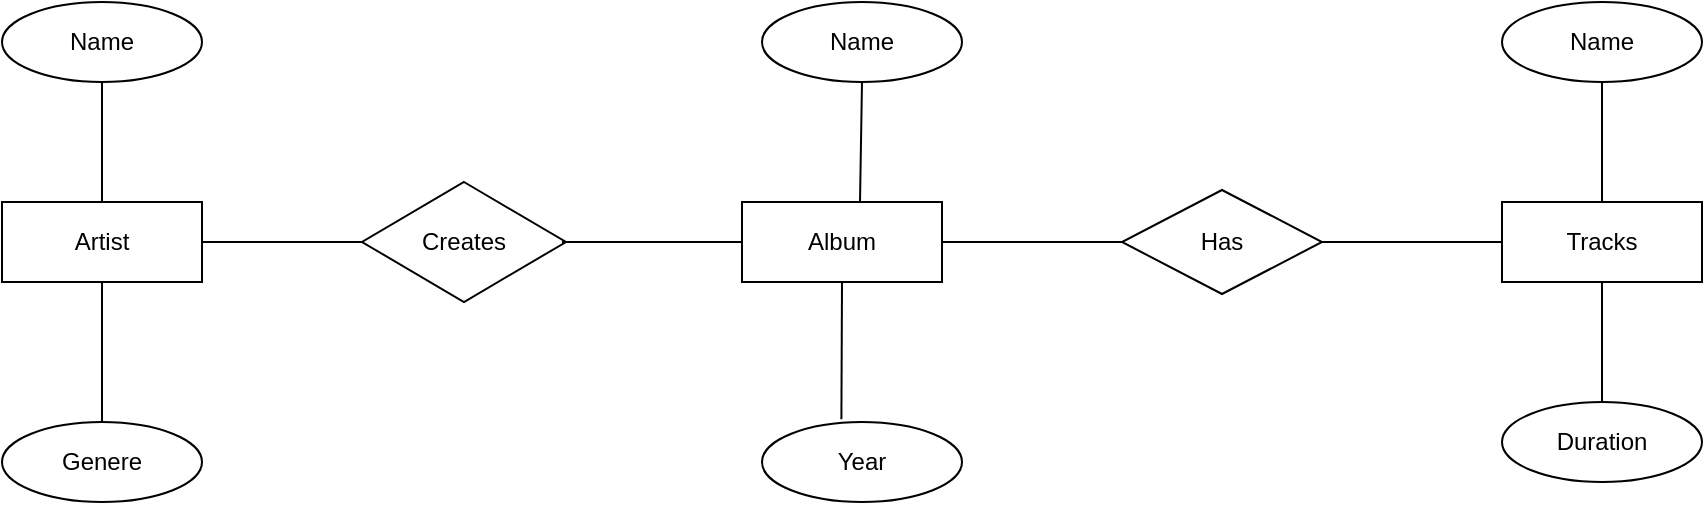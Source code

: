 <mxfile version="21.0.6" type="device"><diagram id="R2lEEEUBdFMjLlhIrx00" name="Page-1"><mxGraphModel dx="1190" dy="686" grid="1" gridSize="10" guides="1" tooltips="1" connect="1" arrows="1" fold="1" page="1" pageScale="1" pageWidth="850" pageHeight="1100" math="0" shadow="0" extFonts="Permanent Marker^https://fonts.googleapis.com/css?family=Permanent+Marker"><root><mxCell id="0"/><mxCell id="1" parent="0"/><mxCell id="Oc3xKjDqATOMQoofK9Hw-1" value="Tracks" style="whiteSpace=wrap;html=1;align=center;" vertex="1" parent="1"><mxGeometry x="860" y="360" width="100" height="40" as="geometry"/></mxCell><mxCell id="Oc3xKjDqATOMQoofK9Hw-2" value="Artist" style="whiteSpace=wrap;html=1;align=center;" vertex="1" parent="1"><mxGeometry x="110" y="360" width="100" height="40" as="geometry"/></mxCell><mxCell id="Oc3xKjDqATOMQoofK9Hw-3" value="Album" style="whiteSpace=wrap;html=1;align=center;" vertex="1" parent="1"><mxGeometry x="480" y="360" width="100" height="40" as="geometry"/></mxCell><mxCell id="Oc3xKjDqATOMQoofK9Hw-13" value="Creates" style="shape=rhombus;perimeter=rhombusPerimeter;whiteSpace=wrap;html=1;align=center;" vertex="1" parent="1"><mxGeometry x="290" y="350" width="102" height="60" as="geometry"/></mxCell><mxCell id="Oc3xKjDqATOMQoofK9Hw-18" value="Has" style="shape=rhombus;perimeter=rhombusPerimeter;whiteSpace=wrap;html=1;align=center;" vertex="1" parent="1"><mxGeometry x="670" y="354" width="100" height="52" as="geometry"/></mxCell><mxCell id="Oc3xKjDqATOMQoofK9Hw-20" value="Name" style="ellipse;whiteSpace=wrap;html=1;align=center;" vertex="1" parent="1"><mxGeometry x="110" y="260" width="100" height="40" as="geometry"/></mxCell><mxCell id="Oc3xKjDqATOMQoofK9Hw-21" value="Genere" style="ellipse;whiteSpace=wrap;html=1;align=center;" vertex="1" parent="1"><mxGeometry x="110" y="470" width="100" height="40" as="geometry"/></mxCell><mxCell id="Oc3xKjDqATOMQoofK9Hw-22" value="Name" style="ellipse;whiteSpace=wrap;html=1;align=center;" vertex="1" parent="1"><mxGeometry x="490" y="260" width="100" height="40" as="geometry"/></mxCell><mxCell id="Oc3xKjDqATOMQoofK9Hw-23" value="Year" style="ellipse;whiteSpace=wrap;html=1;align=center;" vertex="1" parent="1"><mxGeometry x="490" y="470" width="100" height="40" as="geometry"/></mxCell><mxCell id="Oc3xKjDqATOMQoofK9Hw-24" value="Name" style="ellipse;whiteSpace=wrap;html=1;align=center;" vertex="1" parent="1"><mxGeometry x="860" y="260" width="100" height="40" as="geometry"/></mxCell><mxCell id="Oc3xKjDqATOMQoofK9Hw-25" value="Duration" style="ellipse;whiteSpace=wrap;html=1;align=center;" vertex="1" parent="1"><mxGeometry x="860" y="460" width="100" height="40" as="geometry"/></mxCell><mxCell id="Oc3xKjDqATOMQoofK9Hw-26" value="" style="endArrow=none;html=1;rounded=0;entryX=0;entryY=0.5;entryDx=0;entryDy=0;" edge="1" parent="1" source="Oc3xKjDqATOMQoofK9Hw-2" target="Oc3xKjDqATOMQoofK9Hw-13"><mxGeometry relative="1" as="geometry"><mxPoint x="210" y="380" as="sourcePoint"/><mxPoint x="370" y="380" as="targetPoint"/></mxGeometry></mxCell><mxCell id="Oc3xKjDqATOMQoofK9Hw-28" value="" style="endArrow=none;html=1;rounded=0;entryX=0.5;entryY=0;entryDx=0;entryDy=0;exitX=0.5;exitY=1;exitDx=0;exitDy=0;" edge="1" parent="1" source="Oc3xKjDqATOMQoofK9Hw-20" target="Oc3xKjDqATOMQoofK9Hw-2"><mxGeometry relative="1" as="geometry"><mxPoint x="150" y="300" as="sourcePoint"/><mxPoint x="310" y="300" as="targetPoint"/></mxGeometry></mxCell><mxCell id="Oc3xKjDqATOMQoofK9Hw-29" value="" style="endArrow=none;html=1;rounded=0;entryX=0.5;entryY=0;entryDx=0;entryDy=0;exitX=0.5;exitY=1;exitDx=0;exitDy=0;" edge="1" parent="1" source="Oc3xKjDqATOMQoofK9Hw-2" target="Oc3xKjDqATOMQoofK9Hw-21"><mxGeometry relative="1" as="geometry"><mxPoint x="150" y="400" as="sourcePoint"/><mxPoint x="310" y="400" as="targetPoint"/></mxGeometry></mxCell><mxCell id="Oc3xKjDqATOMQoofK9Hw-30" value="" style="endArrow=none;html=1;rounded=0;" edge="1" parent="1"><mxGeometry relative="1" as="geometry"><mxPoint x="390" y="380" as="sourcePoint"/><mxPoint x="480" y="380" as="targetPoint"/></mxGeometry></mxCell><mxCell id="Oc3xKjDqATOMQoofK9Hw-31" value="" style="endArrow=none;html=1;rounded=0;" edge="1" parent="1"><mxGeometry relative="1" as="geometry"><mxPoint x="580" y="380" as="sourcePoint"/><mxPoint x="670" y="380" as="targetPoint"/></mxGeometry></mxCell><mxCell id="Oc3xKjDqATOMQoofK9Hw-33" value="" style="endArrow=none;html=1;rounded=0;" edge="1" parent="1"><mxGeometry relative="1" as="geometry"><mxPoint x="770" y="380" as="sourcePoint"/><mxPoint x="860" y="380" as="targetPoint"/></mxGeometry></mxCell><mxCell id="Oc3xKjDqATOMQoofK9Hw-34" value="" style="endArrow=none;html=1;rounded=0;entryX=0.59;entryY=0;entryDx=0;entryDy=0;entryPerimeter=0;" edge="1" parent="1" target="Oc3xKjDqATOMQoofK9Hw-3"><mxGeometry relative="1" as="geometry"><mxPoint x="540" y="300" as="sourcePoint"/><mxPoint x="700" y="300" as="targetPoint"/></mxGeometry></mxCell><mxCell id="Oc3xKjDqATOMQoofK9Hw-35" value="" style="endArrow=none;html=1;rounded=0;exitX=0.5;exitY=1;exitDx=0;exitDy=0;entryX=0.397;entryY=-0.033;entryDx=0;entryDy=0;entryPerimeter=0;" edge="1" parent="1" source="Oc3xKjDqATOMQoofK9Hw-3" target="Oc3xKjDqATOMQoofK9Hw-23"><mxGeometry relative="1" as="geometry"><mxPoint x="520" y="400" as="sourcePoint"/><mxPoint x="540" y="460" as="targetPoint"/></mxGeometry></mxCell><mxCell id="Oc3xKjDqATOMQoofK9Hw-37" value="" style="endArrow=none;html=1;rounded=0;entryX=0.5;entryY=0;entryDx=0;entryDy=0;" edge="1" parent="1" target="Oc3xKjDqATOMQoofK9Hw-1"><mxGeometry relative="1" as="geometry"><mxPoint x="910" y="300" as="sourcePoint"/><mxPoint x="1070" y="300" as="targetPoint"/></mxGeometry></mxCell><mxCell id="Oc3xKjDqATOMQoofK9Hw-38" value="" style="endArrow=none;html=1;rounded=0;exitX=0.5;exitY=1;exitDx=0;exitDy=0;entryX=0.5;entryY=0;entryDx=0;entryDy=0;" edge="1" parent="1" source="Oc3xKjDqATOMQoofK9Hw-1" target="Oc3xKjDqATOMQoofK9Hw-25"><mxGeometry relative="1" as="geometry"><mxPoint x="910" y="410" as="sourcePoint"/><mxPoint x="910" y="450" as="targetPoint"/></mxGeometry></mxCell></root></mxGraphModel></diagram></mxfile>
